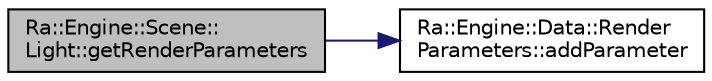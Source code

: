 digraph "Ra::Engine::Scene::Light::getRenderParameters"
{
 // INTERACTIVE_SVG=YES
 // LATEX_PDF_SIZE
  edge [fontname="Helvetica",fontsize="10",labelfontname="Helvetica",labelfontsize="10"];
  node [fontname="Helvetica",fontsize="10",shape=record];
  rankdir="LR";
  Node1 [label="Ra::Engine::Scene::\lLight::getRenderParameters",height=0.2,width=0.4,color="black", fillcolor="grey75", style="filled", fontcolor="black",tooltip=" "];
  Node1 -> Node2 [color="midnightblue",fontsize="10",style="solid",fontname="Helvetica"];
  Node2 [label="Ra::Engine::Data::Render\lParameters::addParameter",height=0.2,width=0.4,color="black", fillcolor="white", style="filled",URL="$classRa_1_1Engine_1_1Data_1_1RenderParameters.html#a5016e83a8e248b8c990f8ae90643f32b",tooltip=" "];
}
